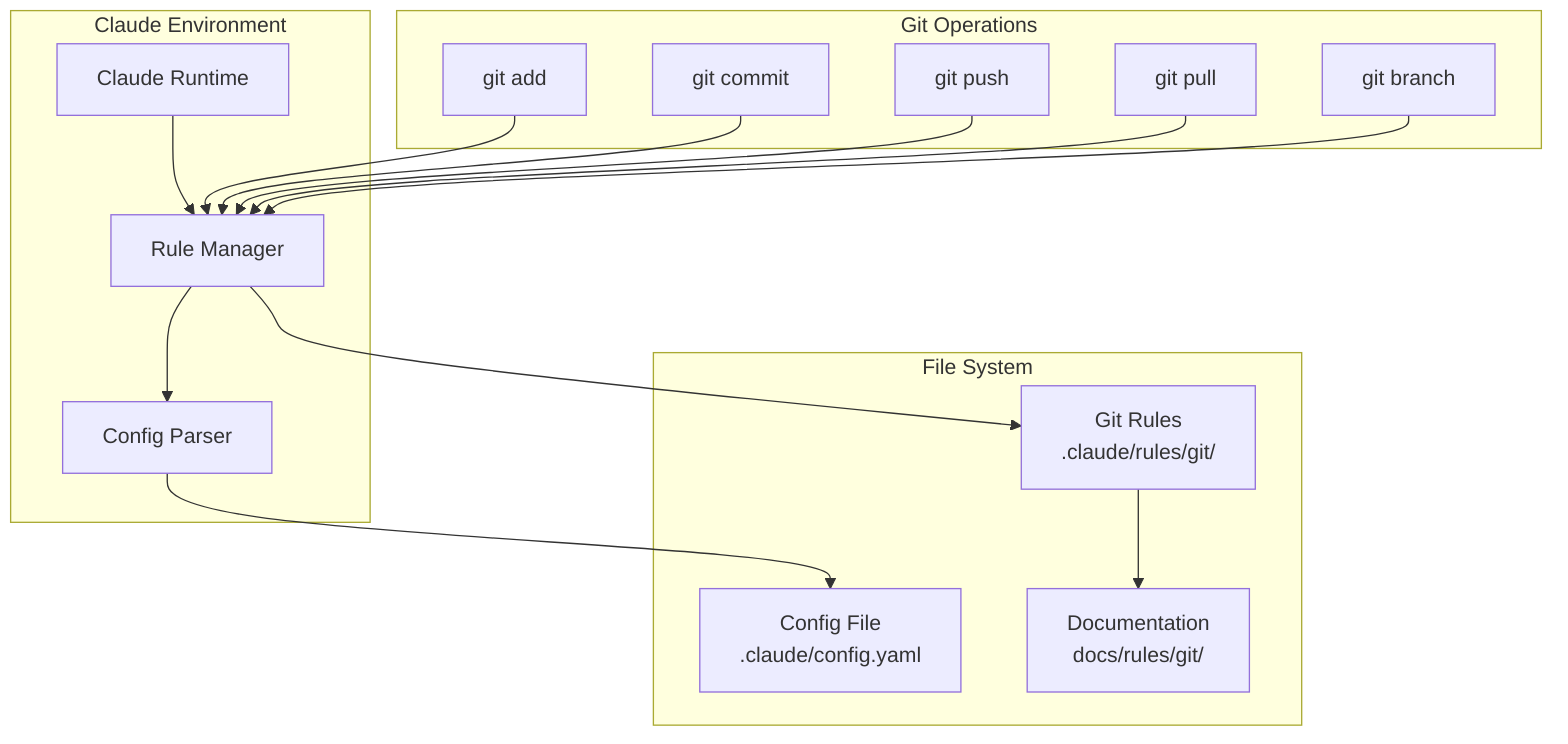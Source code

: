 graph TB
    subgraph "Claude Environment"
        CR[Claude Runtime]
        RM[Rule Manager]
        CP[Config Parser]
    end
    
    subgraph "File System"
        GR[Git Rules<br/>.claude/rules/git/]
        CF[Config File<br/>.claude/config.yaml]
        DC[Documentation<br/>docs/rules/git/]
    end
    
    subgraph "Git Operations"
        GA[git add]
        GC[git commit]
        GP[git push]
        GPL[git pull]
        GB[git branch]
    end
    
    CR --> RM
    RM --> CP
    CP --> CF
    RM --> GR
    GR --> DC
    
    GA --> RM
    GC --> RM
    GP --> RM
    GPL --> RM
    GB --> RM